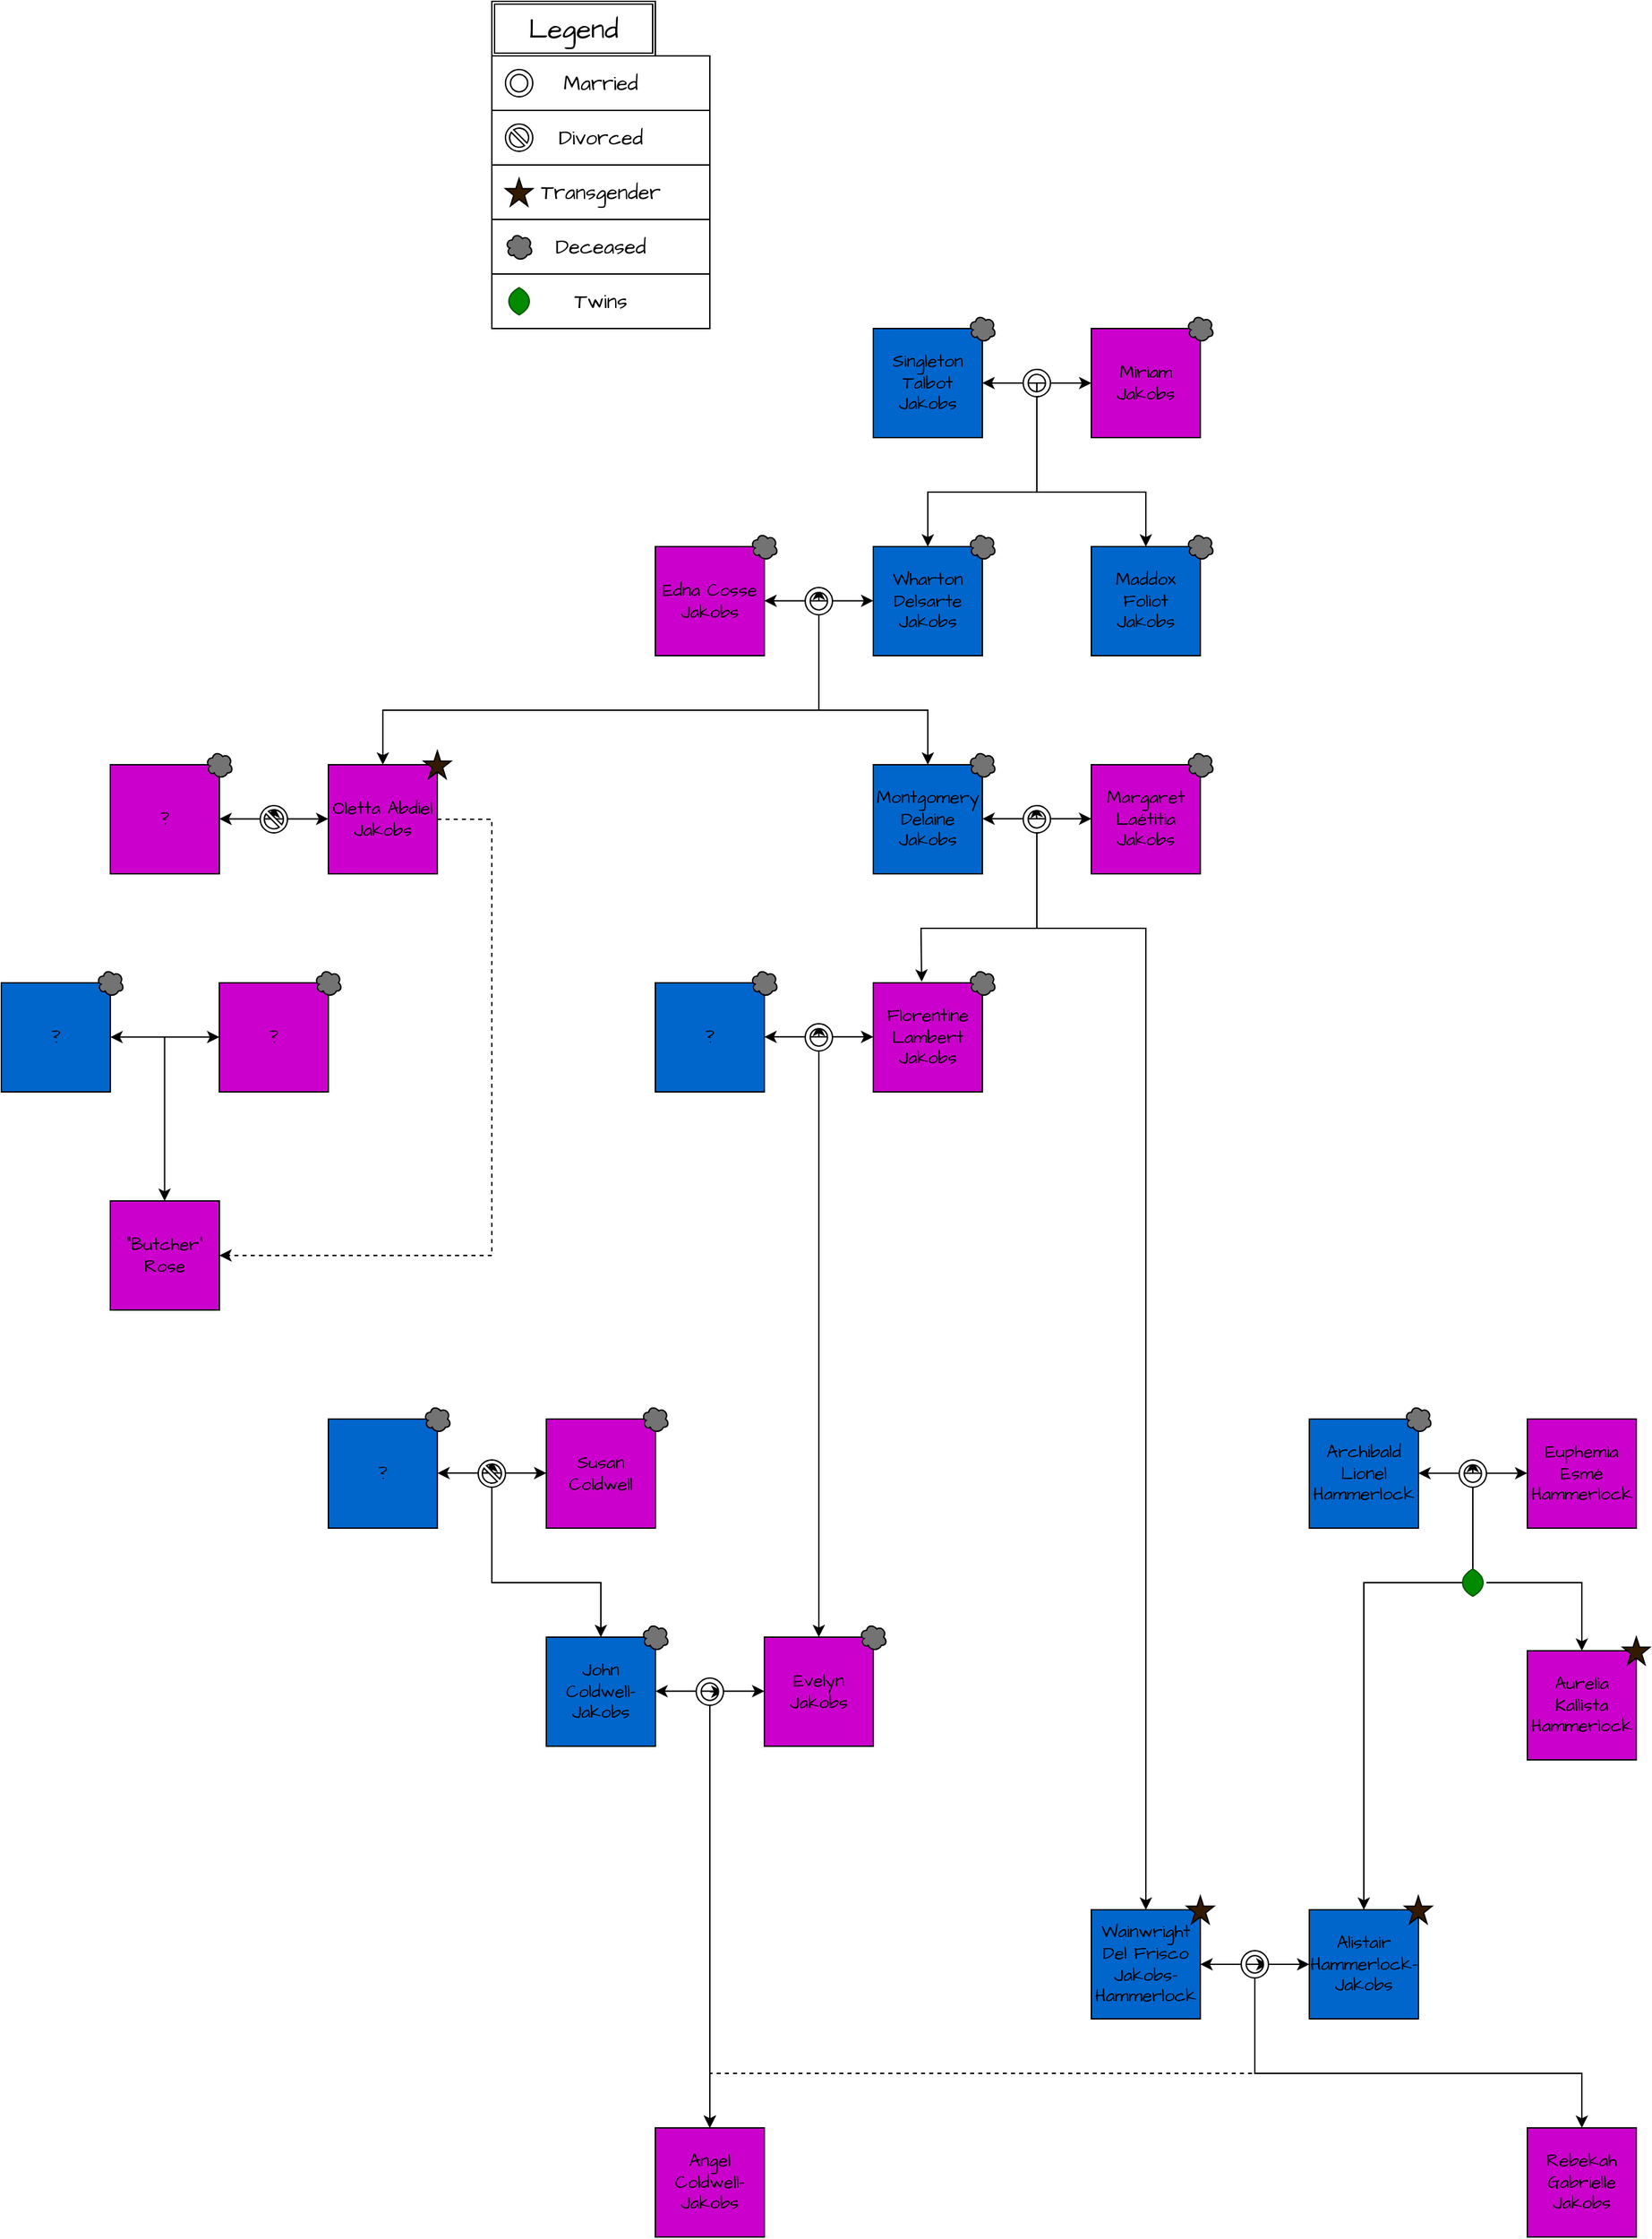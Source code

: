 <mxfile version="22.0.8" type="github">
  <diagram name="Strona-1" id="CQu3V4kOaJphoyatPFUh">
    <mxGraphModel dx="3268" dy="2040" grid="1" gridSize="10" guides="1" tooltips="1" connect="1" arrows="1" fold="1" page="0" pageScale="1" pageWidth="827" pageHeight="1169" math="0" shadow="0">
      <root>
        <mxCell id="0" />
        <mxCell id="1" parent="0" />
        <mxCell id="AnOWPNB4USXSTEZPURbS-11" style="edgeStyle=orthogonalEdgeStyle;rounded=0;hachureGap=4;orthogonalLoop=1;jettySize=auto;html=1;exitX=1;exitY=0.5;exitDx=0;exitDy=0;entryX=0;entryY=0.5;entryDx=0;entryDy=0;fontFamily=Architects Daughter;fontSource=https%3A%2F%2Ffonts.googleapis.com%2Fcss%3Ffamily%3DArchitects%2BDaughter;fontSize=16;startArrow=classic;" edge="1" parent="1" source="AnOWPNB4USXSTEZPURbS-2" target="AnOWPNB4USXSTEZPURbS-3">
          <mxGeometry relative="1" as="geometry" />
        </mxCell>
        <mxCell id="AnOWPNB4USXSTEZPURbS-2" value="&lt;div style=&quot;font-size: 13px;&quot;&gt;Singleton Talbot Jakobs&lt;br style=&quot;font-size: 13px;&quot;&gt;&lt;/div&gt;" style="rounded=0;whiteSpace=wrap;html=1;hachureGap=4;fontFamily=Architects Daughter;fontSize=13;fontSource=https%3A%2F%2Ffonts.googleapis.com%2Fcss%3Ffamily%3DArchitects%2BDaughter;labelBackgroundColor=none;labelBorderColor=none;fillColor=#0066CC;" vertex="1" parent="1">
          <mxGeometry x="360" y="-120" width="80" height="80" as="geometry" />
        </mxCell>
        <mxCell id="AnOWPNB4USXSTEZPURbS-3" value="Miriam Jakobs" style="rounded=0;whiteSpace=wrap;html=1;hachureGap=4;fontFamily=Architects Daughter;fontSize=13;fontSource=https%3A%2F%2Ffonts.googleapis.com%2Fcss%3Ffamily%3DArchitects%2BDaughter;labelBackgroundColor=none;labelBorderColor=none;fillColor=#CC00CC;" vertex="1" parent="1">
          <mxGeometry x="520" y="-120" width="80" height="80" as="geometry" />
        </mxCell>
        <mxCell id="AnOWPNB4USXSTEZPURbS-4" value="Wharton Delsarte Jakobs" style="rounded=0;whiteSpace=wrap;html=1;hachureGap=4;fontFamily=Architects Daughter;fontSize=13;fontSource=https%3A%2F%2Ffonts.googleapis.com%2Fcss%3Ffamily%3DArchitects%2BDaughter;labelBackgroundColor=none;labelBorderColor=none;fillColor=#0066CC;" vertex="1" parent="1">
          <mxGeometry x="360" y="40" width="80" height="80" as="geometry" />
        </mxCell>
        <mxCell id="AnOWPNB4USXSTEZPURbS-13" value="" style="endArrow=classic;html=1;rounded=0;hachureGap=4;fontFamily=Architects Daughter;fontSource=https%3A%2F%2Ffonts.googleapis.com%2Fcss%3Ffamily%3DArchitects%2BDaughter;fontSize=16;entryX=0.5;entryY=0;entryDx=0;entryDy=0;" edge="1" parent="1" target="AnOWPNB4USXSTEZPURbS-4">
          <mxGeometry width="50" height="50" relative="1" as="geometry">
            <mxPoint x="480" y="-80" as="sourcePoint" />
            <mxPoint x="500" y="-30" as="targetPoint" />
            <Array as="points">
              <mxPoint x="480" />
              <mxPoint x="400" />
            </Array>
          </mxGeometry>
        </mxCell>
        <mxCell id="AnOWPNB4USXSTEZPURbS-14" value="Maddox Foliot Jakobs" style="rounded=0;whiteSpace=wrap;html=1;hachureGap=4;fontFamily=Architects Daughter;fontSize=13;fontSource=https%3A%2F%2Ffonts.googleapis.com%2Fcss%3Ffamily%3DArchitects%2BDaughter;labelBackgroundColor=none;labelBorderColor=none;fillColor=#0066CC;" vertex="1" parent="1">
          <mxGeometry x="520" y="40" width="80" height="80" as="geometry" />
        </mxCell>
        <mxCell id="AnOWPNB4USXSTEZPURbS-15" value="" style="endArrow=classic;html=1;rounded=0;hachureGap=4;fontFamily=Architects Daughter;fontSource=https%3A%2F%2Ffonts.googleapis.com%2Fcss%3Ffamily%3DArchitects%2BDaughter;fontSize=16;entryX=0.5;entryY=0;entryDx=0;entryDy=0;" edge="1" parent="1" target="AnOWPNB4USXSTEZPURbS-14">
          <mxGeometry width="50" height="50" relative="1" as="geometry">
            <mxPoint x="480" as="sourcePoint" />
            <mxPoint x="560" y="-20" as="targetPoint" />
            <Array as="points">
              <mxPoint x="560" />
            </Array>
          </mxGeometry>
        </mxCell>
        <mxCell id="AnOWPNB4USXSTEZPURbS-22" value="" style="verticalLabelPosition=bottom;verticalAlign=top;html=1;shape=mxgraph.basic.donut;dx=3.67;hachureGap=4;fontFamily=Architects Daughter;fontSource=https%3A%2F%2Ffonts.googleapis.com%2Fcss%3Ffamily%3DArchitects%2BDaughter;fontSize=20;connectable=1;allowArrows=0;editable=1;movable=1;resizable=0;rotatable=1;deletable=1;locked=0;recursiveResize=0;" vertex="1" parent="1">
          <mxGeometry x="470" y="-90" width="20" height="20" as="geometry" />
        </mxCell>
        <mxCell id="AnOWPNB4USXSTEZPURbS-24" value="&lt;div style=&quot;font-size: 13px;&quot;&gt;Margaret&lt;/div&gt;&lt;div style=&quot;font-size: 13px;&quot;&gt;Laétitia Jakobs&lt;br style=&quot;font-size: 13px;&quot;&gt;&lt;/div&gt;" style="rounded=0;whiteSpace=wrap;html=1;hachureGap=4;fontFamily=Architects Daughter;fontSize=13;fontSource=https%3A%2F%2Ffonts.googleapis.com%2Fcss%3Ffamily%3DArchitects%2BDaughter;labelBackgroundColor=none;labelBorderColor=none;fillColor=#CC00CC;" vertex="1" parent="1">
          <mxGeometry x="520" y="200" width="80" height="80" as="geometry" />
        </mxCell>
        <mxCell id="AnOWPNB4USXSTEZPURbS-25" style="edgeStyle=orthogonalEdgeStyle;rounded=0;hachureGap=4;orthogonalLoop=1;jettySize=auto;html=1;exitX=1;exitY=0.5;exitDx=0;exitDy=0;entryX=0;entryY=0.5;entryDx=0;entryDy=0;fontFamily=Architects Daughter;fontSource=https%3A%2F%2Ffonts.googleapis.com%2Fcss%3Ffamily%3DArchitects%2BDaughter;fontSize=16;startArrow=classic;" edge="1" parent="1">
          <mxGeometry relative="1" as="geometry">
            <mxPoint x="280" y="79.71" as="sourcePoint" />
            <mxPoint x="360" y="79.71" as="targetPoint" />
          </mxGeometry>
        </mxCell>
        <mxCell id="AnOWPNB4USXSTEZPURbS-30" value="" style="endArrow=classic;html=1;rounded=0;hachureGap=4;fontFamily=Architects Daughter;fontSource=https%3A%2F%2Ffonts.googleapis.com%2Fcss%3Ffamily%3DArchitects%2BDaughter;fontSize=16;entryX=0.5;entryY=0;entryDx=0;entryDy=0;" edge="1" parent="1" source="AnOWPNB4USXSTEZPURbS-28" target="AnOWPNB4USXSTEZPURbS-31">
          <mxGeometry width="50" height="50" relative="1" as="geometry">
            <mxPoint x="320" y="80" as="sourcePoint" />
            <mxPoint x="320" y="170" as="targetPoint" />
            <Array as="points">
              <mxPoint x="320" y="160" />
              <mxPoint x="400" y="160" />
            </Array>
          </mxGeometry>
        </mxCell>
        <mxCell id="AnOWPNB4USXSTEZPURbS-31" value="Montgomery Delaine Jakobs" style="rounded=0;whiteSpace=wrap;html=1;hachureGap=4;fontFamily=Architects Daughter;fontSize=13;fontSource=https%3A%2F%2Ffonts.googleapis.com%2Fcss%3Ffamily%3DArchitects%2BDaughter;labelBackgroundColor=none;labelBorderColor=none;fillColor=#0066CC;" vertex="1" parent="1">
          <mxGeometry x="360" y="200" width="80" height="80" as="geometry" />
        </mxCell>
        <mxCell id="AnOWPNB4USXSTEZPURbS-32" value="Oletta Abdiel Jakobs" style="rounded=0;whiteSpace=wrap;html=1;hachureGap=4;fontFamily=Architects Daughter;fontSize=13;fontSource=https%3A%2F%2Ffonts.googleapis.com%2Fcss%3Ffamily%3DArchitects%2BDaughter;labelBackgroundColor=none;labelBorderColor=none;fillColor=#CC00CC;" vertex="1" parent="1">
          <mxGeometry x="-40" y="200" width="80" height="80" as="geometry" />
        </mxCell>
        <mxCell id="AnOWPNB4USXSTEZPURbS-33" value="" style="endArrow=classic;html=1;rounded=0;hachureGap=4;fontFamily=Architects Daughter;fontSource=https%3A%2F%2Ffonts.googleapis.com%2Fcss%3Ffamily%3DArchitects%2BDaughter;fontSize=16;entryX=0.5;entryY=0;entryDx=0;entryDy=0;" edge="1" parent="1" target="AnOWPNB4USXSTEZPURbS-32">
          <mxGeometry width="50" height="50" relative="1" as="geometry">
            <mxPoint x="320" y="160" as="sourcePoint" />
            <mxPoint x="270" y="140" as="targetPoint" />
            <Array as="points">
              <mxPoint y="160" />
            </Array>
          </mxGeometry>
        </mxCell>
        <mxCell id="AnOWPNB4USXSTEZPURbS-34" value="" style="endArrow=classic;html=1;rounded=0;hachureGap=4;fontFamily=Architects Daughter;fontSource=https%3A%2F%2Ffonts.googleapis.com%2Fcss%3Ffamily%3DArchitects%2BDaughter;fontSize=16;entryX=0.5;entryY=0;entryDx=0;entryDy=0;" edge="1" parent="1" target="AnOWPNB4USXSTEZPURbS-28">
          <mxGeometry width="50" height="50" relative="1" as="geometry">
            <mxPoint x="320" y="80" as="sourcePoint" />
            <mxPoint x="400" y="200" as="targetPoint" />
            <Array as="points" />
          </mxGeometry>
        </mxCell>
        <mxCell id="AnOWPNB4USXSTEZPURbS-28" value="" style="verticalLabelPosition=bottom;verticalAlign=top;html=1;shape=mxgraph.basic.donut;dx=3.67;hachureGap=4;fontFamily=Architects Daughter;fontSource=https%3A%2F%2Ffonts.googleapis.com%2Fcss%3Ffamily%3DArchitects%2BDaughter;fontSize=20;connectable=1;allowArrows=0;editable=1;movable=1;resizable=0;rotatable=1;deletable=1;locked=0;recursiveResize=0;" vertex="1" parent="1">
          <mxGeometry x="310" y="70" width="20" height="20" as="geometry" />
        </mxCell>
        <mxCell id="AnOWPNB4USXSTEZPURbS-35" value="?" style="rounded=0;whiteSpace=wrap;html=1;hachureGap=4;fontFamily=Architects Daughter;fontSize=13;fontSource=https%3A%2F%2Ffonts.googleapis.com%2Fcss%3Ffamily%3DArchitects%2BDaughter;labelBackgroundColor=none;labelBorderColor=none;fillColor=#CC00CC;" vertex="1" parent="1">
          <mxGeometry x="-200" y="200" width="80" height="80" as="geometry" />
        </mxCell>
        <mxCell id="AnOWPNB4USXSTEZPURbS-36" style="edgeStyle=orthogonalEdgeStyle;rounded=0;hachureGap=4;orthogonalLoop=1;jettySize=auto;html=1;exitX=1;exitY=0.5;exitDx=0;exitDy=0;entryX=0;entryY=0.5;entryDx=0;entryDy=0;fontFamily=Architects Daughter;fontSource=https%3A%2F%2Ffonts.googleapis.com%2Fcss%3Ffamily%3DArchitects%2BDaughter;fontSize=16;startArrow=classic;" edge="1" parent="1">
          <mxGeometry relative="1" as="geometry">
            <mxPoint x="-120" y="239.71" as="sourcePoint" />
            <mxPoint x="-40" y="239.71" as="targetPoint" />
          </mxGeometry>
        </mxCell>
        <mxCell id="AnOWPNB4USXSTEZPURbS-37" value="?" style="rounded=0;whiteSpace=wrap;html=1;hachureGap=4;fontFamily=Architects Daughter;fontSize=13;fontSource=https%3A%2F%2Ffonts.googleapis.com%2Fcss%3Ffamily%3DArchitects%2BDaughter;labelBackgroundColor=none;labelBorderColor=none;fillColor=#CC00CC;" vertex="1" parent="1">
          <mxGeometry x="-120" y="360" width="80" height="80" as="geometry" />
        </mxCell>
        <mxCell id="AnOWPNB4USXSTEZPURbS-45" value="?" style="rounded=0;whiteSpace=wrap;html=1;hachureGap=4;fontFamily=Architects Daughter;fontSize=13;fontSource=https%3A%2F%2Ffonts.googleapis.com%2Fcss%3Ffamily%3DArchitects%2BDaughter;labelBackgroundColor=none;labelBorderColor=none;fillColor=#0066CC;" vertex="1" parent="1">
          <mxGeometry x="-280" y="360" width="80" height="80" as="geometry" />
        </mxCell>
        <mxCell id="AnOWPNB4USXSTEZPURbS-46" style="edgeStyle=orthogonalEdgeStyle;rounded=0;hachureGap=4;orthogonalLoop=1;jettySize=auto;html=1;exitX=1;exitY=0.5;exitDx=0;exitDy=0;entryX=0;entryY=0.5;entryDx=0;entryDy=0;fontFamily=Architects Daughter;fontSource=https%3A%2F%2Ffonts.googleapis.com%2Fcss%3Ffamily%3DArchitects%2BDaughter;fontSize=16;startArrow=classic;" edge="1" parent="1">
          <mxGeometry relative="1" as="geometry">
            <mxPoint x="-200" y="399.8" as="sourcePoint" />
            <mxPoint x="-120" y="399.8" as="targetPoint" />
          </mxGeometry>
        </mxCell>
        <mxCell id="AnOWPNB4USXSTEZPURbS-47" value="" style="endArrow=classic;html=1;rounded=0;hachureGap=4;fontFamily=Architects Daughter;fontSource=https%3A%2F%2Ffonts.googleapis.com%2Fcss%3Ffamily%3DArchitects%2BDaughter;fontSize=16;entryX=0.5;entryY=0;entryDx=0;entryDy=0;" edge="1" parent="1">
          <mxGeometry width="50" height="50" relative="1" as="geometry">
            <mxPoint x="-160.2" y="400" as="sourcePoint" />
            <mxPoint x="-160.2" y="520" as="targetPoint" />
          </mxGeometry>
        </mxCell>
        <mxCell id="AnOWPNB4USXSTEZPURbS-48" value="&quot;Butcher&quot; Rose" style="rounded=0;whiteSpace=wrap;html=1;hachureGap=4;fontFamily=Architects Daughter;fontSize=13;fontSource=https%3A%2F%2Ffonts.googleapis.com%2Fcss%3Ffamily%3DArchitects%2BDaughter;labelBackgroundColor=none;labelBorderColor=none;fillColor=#CC00CC;" vertex="1" parent="1">
          <mxGeometry x="-200" y="520" width="80" height="80" as="geometry" />
        </mxCell>
        <mxCell id="AnOWPNB4USXSTEZPURbS-50" value="Married" style="html=1;whiteSpace=wrap;container=1;recursiveResize=0;collapsible=0;hachureGap=4;fontFamily=Architects Daughter;fontSource=https%3A%2F%2Ffonts.googleapis.com%2Fcss%3Ffamily%3DArchitects%2BDaughter;fontSize=15;" vertex="1" parent="1">
          <mxGeometry x="80" y="-320" width="160" height="40" as="geometry" />
        </mxCell>
        <mxCell id="AnOWPNB4USXSTEZPURbS-52" value="" style="verticalLabelPosition=bottom;verticalAlign=top;html=1;shape=mxgraph.basic.donut;dx=3.67;hachureGap=4;fontFamily=Architects Daughter;fontSource=https%3A%2F%2Ffonts.googleapis.com%2Fcss%3Ffamily%3DArchitects%2BDaughter;fontSize=20;connectable=1;allowArrows=0;editable=1;movable=1;resizable=0;rotatable=1;deletable=1;locked=0;recursiveResize=0;" vertex="1" parent="AnOWPNB4USXSTEZPURbS-50">
          <mxGeometry x="10" y="10" width="20" height="20" as="geometry" />
        </mxCell>
        <mxCell id="AnOWPNB4USXSTEZPURbS-53" value="Legend" style="shape=ext;double=1;rounded=0;whiteSpace=wrap;html=1;hachureGap=4;fontFamily=Architects Daughter;fontSource=https%3A%2F%2Ffonts.googleapis.com%2Fcss%3Ffamily%3DArchitects%2BDaughter;fontSize=20;" vertex="1" parent="1">
          <mxGeometry x="80" y="-360" width="120" height="40" as="geometry" />
        </mxCell>
        <mxCell id="AnOWPNB4USXSTEZPURbS-54" value="Divorced" style="html=1;whiteSpace=wrap;container=1;recursiveResize=0;collapsible=0;hachureGap=4;fontFamily=Architects Daughter;fontSource=https%3A%2F%2Ffonts.googleapis.com%2Fcss%3Ffamily%3DArchitects%2BDaughter;fontSize=15;" vertex="1" parent="1">
          <mxGeometry x="80" y="-280" width="160" height="40" as="geometry" />
        </mxCell>
        <mxCell id="AnOWPNB4USXSTEZPURbS-56" value="" style="verticalLabelPosition=bottom;verticalAlign=top;html=1;shape=mxgraph.basic.no_symbol;hachureGap=4;fontFamily=Architects Daughter;fontSource=https%3A%2F%2Ffonts.googleapis.com%2Fcss%3Ffamily%3DArchitects%2BDaughter;fontSize=20;" vertex="1" parent="AnOWPNB4USXSTEZPURbS-54">
          <mxGeometry x="10" y="10" width="20" height="20" as="geometry" />
        </mxCell>
        <mxCell id="AnOWPNB4USXSTEZPURbS-57" value="Transgender" style="html=1;whiteSpace=wrap;container=1;recursiveResize=0;collapsible=0;hachureGap=4;fontFamily=Architects Daughter;fontSource=https%3A%2F%2Ffonts.googleapis.com%2Fcss%3Ffamily%3DArchitects%2BDaughter;fontSize=15;" vertex="1" parent="1">
          <mxGeometry x="80" y="-240" width="160" height="40" as="geometry" />
        </mxCell>
        <mxCell id="AnOWPNB4USXSTEZPURbS-63" value="" style="verticalLabelPosition=bottom;verticalAlign=top;html=1;shape=mxgraph.basic.star;hachureGap=4;fontFamily=Architects Daughter;fontSource=https%3A%2F%2Ffonts.googleapis.com%2Fcss%3Ffamily%3DArchitects%2BDaughter;fontSize=20;fillStyle=solid;fillColor=#331A00;" vertex="1" parent="AnOWPNB4USXSTEZPURbS-57">
          <mxGeometry x="10" y="10" width="20" height="20" as="geometry" />
        </mxCell>
        <mxCell id="AnOWPNB4USXSTEZPURbS-66" value="" style="verticalLabelPosition=bottom;verticalAlign=top;html=1;shape=mxgraph.basic.star;hachureGap=4;fontFamily=Architects Daughter;fontSource=https%3A%2F%2Ffonts.googleapis.com%2Fcss%3Ffamily%3DArchitects%2BDaughter;fontSize=20;fillStyle=solid;fillColor=#331A00;" vertex="1" parent="1">
          <mxGeometry x="30" y="190" width="20" height="20" as="geometry" />
        </mxCell>
        <mxCell id="AnOWPNB4USXSTEZPURbS-70" value="" style="endArrow=classic;html=1;rounded=0;hachureGap=4;fontFamily=Architects Daughter;fontSource=https%3A%2F%2Ffonts.googleapis.com%2Fcss%3Ffamily%3DArchitects%2BDaughter;fontSize=16;entryX=0.5;entryY=0;entryDx=0;entryDy=0;" edge="1" parent="1" target="AnOWPNB4USXSTEZPURbS-67">
          <mxGeometry width="50" height="50" relative="1" as="geometry">
            <mxPoint x="-80" y="240" as="sourcePoint" />
            <mxPoint x="-80" y="360" as="targetPoint" />
          </mxGeometry>
        </mxCell>
        <mxCell id="AnOWPNB4USXSTEZPURbS-67" value="" style="verticalLabelPosition=bottom;verticalAlign=top;html=1;shape=mxgraph.basic.no_symbol;hachureGap=4;fontFamily=Architects Daughter;fontSource=https%3A%2F%2Ffonts.googleapis.com%2Fcss%3Ffamily%3DArchitects%2BDaughter;fontSize=20;" vertex="1" parent="1">
          <mxGeometry x="-90" y="230" width="20" height="20" as="geometry" />
        </mxCell>
        <mxCell id="AnOWPNB4USXSTEZPURbS-71" style="edgeStyle=orthogonalEdgeStyle;rounded=0;hachureGap=4;orthogonalLoop=1;jettySize=auto;html=1;exitX=1;exitY=0.5;exitDx=0;exitDy=0;entryX=0;entryY=0.5;entryDx=0;entryDy=0;fontFamily=Architects Daughter;fontSource=https%3A%2F%2Ffonts.googleapis.com%2Fcss%3Ffamily%3DArchitects%2BDaughter;fontSize=16;startArrow=classic;" edge="1" parent="1">
          <mxGeometry relative="1" as="geometry">
            <mxPoint x="440" y="239.66" as="sourcePoint" />
            <mxPoint x="520" y="239.66" as="targetPoint" />
          </mxGeometry>
        </mxCell>
        <mxCell id="AnOWPNB4USXSTEZPURbS-72" value="Edna Cosse Jakobs" style="rounded=0;whiteSpace=wrap;html=1;hachureGap=4;fontFamily=Architects Daughter;fontSize=13;fontSource=https%3A%2F%2Ffonts.googleapis.com%2Fcss%3Ffamily%3DArchitects%2BDaughter;labelBackgroundColor=none;labelBorderColor=none;fillColor=#CC00CC;" vertex="1" parent="1">
          <mxGeometry x="200" y="40" width="80" height="80" as="geometry" />
        </mxCell>
        <mxCell id="AnOWPNB4USXSTEZPURbS-74" value="Florentine Lambert Jakobs" style="rounded=0;whiteSpace=wrap;html=1;hachureGap=4;fontFamily=Architects Daughter;fontSize=13;fontSource=https%3A%2F%2Ffonts.googleapis.com%2Fcss%3Ffamily%3DArchitects%2BDaughter;labelBackgroundColor=none;labelBorderColor=none;fillColor=#CC00CC;" vertex="1" parent="1">
          <mxGeometry x="360" y="360" width="80" height="80" as="geometry" />
        </mxCell>
        <mxCell id="AnOWPNB4USXSTEZPURbS-75" value="?" style="rounded=0;whiteSpace=wrap;html=1;hachureGap=4;fontFamily=Architects Daughter;fontSize=13;fontSource=https%3A%2F%2Ffonts.googleapis.com%2Fcss%3Ffamily%3DArchitects%2BDaughter;labelBackgroundColor=none;labelBorderColor=none;fillColor=#0066CC;" vertex="1" parent="1">
          <mxGeometry x="200" y="360" width="80" height="80" as="geometry" />
        </mxCell>
        <mxCell id="AnOWPNB4USXSTEZPURbS-77" value="Evelyn Jakobs" style="rounded=0;whiteSpace=wrap;html=1;hachureGap=4;fontFamily=Architects Daughter;fontSize=13;fontSource=https%3A%2F%2Ffonts.googleapis.com%2Fcss%3Ffamily%3DArchitects%2BDaughter;labelBackgroundColor=none;labelBorderColor=none;fillColor=#CC00CC;" vertex="1" parent="1">
          <mxGeometry x="280" y="840" width="80" height="80" as="geometry" />
        </mxCell>
        <mxCell id="AnOWPNB4USXSTEZPURbS-78" style="edgeStyle=orthogonalEdgeStyle;rounded=0;hachureGap=4;orthogonalLoop=1;jettySize=auto;html=1;exitX=1;exitY=0.5;exitDx=0;exitDy=0;entryX=0;entryY=0.5;entryDx=0;entryDy=0;fontFamily=Architects Daughter;fontSource=https%3A%2F%2Ffonts.googleapis.com%2Fcss%3Ffamily%3DArchitects%2BDaughter;fontSize=16;startArrow=classic;" edge="1" parent="1">
          <mxGeometry relative="1" as="geometry">
            <mxPoint x="280" y="399.66" as="sourcePoint" />
            <mxPoint x="360" y="399.66" as="targetPoint" />
          </mxGeometry>
        </mxCell>
        <mxCell id="AnOWPNB4USXSTEZPURbS-79" value="" style="endArrow=classic;html=1;rounded=0;hachureGap=4;fontFamily=Architects Daughter;fontSource=https%3A%2F%2Ffonts.googleapis.com%2Fcss%3Ffamily%3DArchitects%2BDaughter;fontSize=16;entryX=0.5;entryY=0;entryDx=0;entryDy=0;" edge="1" parent="1" source="AnOWPNB4USXSTEZPURbS-81" target="AnOWPNB4USXSTEZPURbS-77">
          <mxGeometry width="50" height="50" relative="1" as="geometry">
            <mxPoint x="320" y="400" as="sourcePoint" />
            <mxPoint x="310" y="460" as="targetPoint" />
          </mxGeometry>
        </mxCell>
        <mxCell id="AnOWPNB4USXSTEZPURbS-80" value="?" style="rounded=0;whiteSpace=wrap;html=1;hachureGap=4;fontFamily=Architects Daughter;fontSize=13;fontSource=https%3A%2F%2Ffonts.googleapis.com%2Fcss%3Ffamily%3DArchitects%2BDaughter;labelBackgroundColor=none;labelBorderColor=none;fillColor=#0066CC;" vertex="1" parent="1">
          <mxGeometry x="-40" y="680" width="80" height="80" as="geometry" />
        </mxCell>
        <mxCell id="AnOWPNB4USXSTEZPURbS-83" value="" style="endArrow=classic;html=1;rounded=0;hachureGap=4;fontFamily=Architects Daughter;fontSource=https%3A%2F%2Ffonts.googleapis.com%2Fcss%3Ffamily%3DArchitects%2BDaughter;fontSize=16;entryX=0.5;entryY=0;entryDx=0;entryDy=0;" edge="1" parent="1" target="AnOWPNB4USXSTEZPURbS-81">
          <mxGeometry width="50" height="50" relative="1" as="geometry">
            <mxPoint x="320" y="400" as="sourcePoint" />
            <mxPoint x="320" y="840" as="targetPoint" />
          </mxGeometry>
        </mxCell>
        <mxCell id="AnOWPNB4USXSTEZPURbS-81" value="" style="verticalLabelPosition=bottom;verticalAlign=top;html=1;shape=mxgraph.basic.donut;dx=3.67;hachureGap=4;fontFamily=Architects Daughter;fontSource=https%3A%2F%2Ffonts.googleapis.com%2Fcss%3Ffamily%3DArchitects%2BDaughter;fontSize=20;connectable=1;allowArrows=0;editable=1;movable=1;resizable=0;rotatable=1;deletable=1;locked=0;recursiveResize=0;" vertex="1" parent="1">
          <mxGeometry x="310" y="390" width="20" height="20" as="geometry" />
        </mxCell>
        <mxCell id="AnOWPNB4USXSTEZPURbS-84" value="John Coldwell-Jakobs" style="rounded=0;whiteSpace=wrap;html=1;hachureGap=4;fontFamily=Architects Daughter;fontSize=13;fontSource=https%3A%2F%2Ffonts.googleapis.com%2Fcss%3Ffamily%3DArchitects%2BDaughter;labelBackgroundColor=none;labelBorderColor=none;fillColor=#0066CC;" vertex="1" parent="1">
          <mxGeometry x="120" y="840" width="80" height="80" as="geometry" />
        </mxCell>
        <mxCell id="AnOWPNB4USXSTEZPURbS-85" value="Susan Coldwell" style="rounded=0;whiteSpace=wrap;html=1;hachureGap=4;fontFamily=Architects Daughter;fontSize=13;fontSource=https%3A%2F%2Ffonts.googleapis.com%2Fcss%3Ffamily%3DArchitects%2BDaughter;labelBackgroundColor=none;labelBorderColor=none;fillColor=#CC00CC;" vertex="1" parent="1">
          <mxGeometry x="120" y="680" width="80" height="80" as="geometry" />
        </mxCell>
        <mxCell id="AnOWPNB4USXSTEZPURbS-86" style="edgeStyle=orthogonalEdgeStyle;rounded=0;hachureGap=4;orthogonalLoop=1;jettySize=auto;html=1;exitX=1;exitY=0.5;exitDx=0;exitDy=0;entryX=0;entryY=0.5;entryDx=0;entryDy=0;fontFamily=Architects Daughter;fontSource=https%3A%2F%2Ffonts.googleapis.com%2Fcss%3Ffamily%3DArchitects%2BDaughter;fontSize=16;startArrow=classic;" edge="1" parent="1">
          <mxGeometry relative="1" as="geometry">
            <mxPoint x="40" y="719.66" as="sourcePoint" />
            <mxPoint x="120" y="719.66" as="targetPoint" />
          </mxGeometry>
        </mxCell>
        <mxCell id="AnOWPNB4USXSTEZPURbS-87" value="" style="endArrow=classic;html=1;rounded=0;hachureGap=4;fontFamily=Architects Daughter;fontSource=https%3A%2F%2Ffonts.googleapis.com%2Fcss%3Ffamily%3DArchitects%2BDaughter;fontSize=16;entryX=0.5;entryY=0;entryDx=0;entryDy=0;" edge="1" parent="1" source="AnOWPNB4USXSTEZPURbS-88" target="AnOWPNB4USXSTEZPURbS-84">
          <mxGeometry width="50" height="50" relative="1" as="geometry">
            <mxPoint x="80" y="720" as="sourcePoint" />
            <mxPoint x="60" y="790" as="targetPoint" />
            <Array as="points">
              <mxPoint x="80" y="800" />
              <mxPoint x="160" y="800" />
            </Array>
          </mxGeometry>
        </mxCell>
        <mxCell id="AnOWPNB4USXSTEZPURbS-89" value="" style="endArrow=classic;html=1;rounded=0;hachureGap=4;fontFamily=Architects Daughter;fontSource=https%3A%2F%2Ffonts.googleapis.com%2Fcss%3Ffamily%3DArchitects%2BDaughter;fontSize=16;entryX=0.5;entryY=0;entryDx=0;entryDy=0;" edge="1" parent="1" target="AnOWPNB4USXSTEZPURbS-88">
          <mxGeometry width="50" height="50" relative="1" as="geometry">
            <mxPoint x="80" y="720" as="sourcePoint" />
            <mxPoint x="160" y="840" as="targetPoint" />
            <Array as="points" />
          </mxGeometry>
        </mxCell>
        <mxCell id="AnOWPNB4USXSTEZPURbS-88" value="" style="verticalLabelPosition=bottom;verticalAlign=top;html=1;shape=mxgraph.basic.no_symbol;hachureGap=4;fontFamily=Architects Daughter;fontSource=https%3A%2F%2Ffonts.googleapis.com%2Fcss%3Ffamily%3DArchitects%2BDaughter;fontSize=20;" vertex="1" parent="1">
          <mxGeometry x="70" y="710" width="20" height="20" as="geometry" />
        </mxCell>
        <mxCell id="AnOWPNB4USXSTEZPURbS-90" style="edgeStyle=orthogonalEdgeStyle;rounded=0;hachureGap=4;orthogonalLoop=1;jettySize=auto;html=1;exitX=1;exitY=0.5;exitDx=0;exitDy=0;entryX=0;entryY=0.5;entryDx=0;entryDy=0;fontFamily=Architects Daughter;fontSource=https%3A%2F%2Ffonts.googleapis.com%2Fcss%3Ffamily%3DArchitects%2BDaughter;fontSize=16;startArrow=classic;" edge="1" parent="1">
          <mxGeometry relative="1" as="geometry">
            <mxPoint x="200" y="879.66" as="sourcePoint" />
            <mxPoint x="280" y="879.66" as="targetPoint" />
          </mxGeometry>
        </mxCell>
        <mxCell id="AnOWPNB4USXSTEZPURbS-91" value="Angel Coldwell-Jakobs" style="rounded=0;whiteSpace=wrap;html=1;hachureGap=4;fontFamily=Architects Daughter;fontSize=13;fontSource=https%3A%2F%2Ffonts.googleapis.com%2Fcss%3Ffamily%3DArchitects%2BDaughter;labelBackgroundColor=none;labelBorderColor=none;fillColor=#CC00CC;" vertex="1" parent="1">
          <mxGeometry x="200" y="1200" width="80" height="80" as="geometry" />
        </mxCell>
        <mxCell id="AnOWPNB4USXSTEZPURbS-92" value="" style="endArrow=classic;html=1;rounded=0;hachureGap=4;fontFamily=Architects Daughter;fontSource=https%3A%2F%2Ffonts.googleapis.com%2Fcss%3Ffamily%3DArchitects%2BDaughter;fontSize=16;" edge="1" parent="1" source="AnOWPNB4USXSTEZPURbS-93" target="AnOWPNB4USXSTEZPURbS-91">
          <mxGeometry width="50" height="50" relative="1" as="geometry">
            <mxPoint x="240" y="880" as="sourcePoint" />
            <mxPoint x="300" y="1000" as="targetPoint" />
          </mxGeometry>
        </mxCell>
        <mxCell id="AnOWPNB4USXSTEZPURbS-94" value="" style="endArrow=classic;html=1;rounded=0;hachureGap=4;fontFamily=Architects Daughter;fontSource=https%3A%2F%2Ffonts.googleapis.com%2Fcss%3Ffamily%3DArchitects%2BDaughter;fontSize=16;" edge="1" parent="1" target="AnOWPNB4USXSTEZPURbS-93">
          <mxGeometry width="50" height="50" relative="1" as="geometry">
            <mxPoint x="240" y="880" as="sourcePoint" />
            <mxPoint x="240" y="1200" as="targetPoint" />
          </mxGeometry>
        </mxCell>
        <mxCell id="AnOWPNB4USXSTEZPURbS-93" value="" style="verticalLabelPosition=bottom;verticalAlign=top;html=1;shape=mxgraph.basic.donut;dx=3.67;hachureGap=4;fontFamily=Architects Daughter;fontSource=https%3A%2F%2Ffonts.googleapis.com%2Fcss%3Ffamily%3DArchitects%2BDaughter;fontSize=20;connectable=1;allowArrows=0;editable=1;movable=1;resizable=0;rotatable=1;deletable=1;locked=0;recursiveResize=0;" vertex="1" parent="1">
          <mxGeometry x="230" y="870" width="20" height="20" as="geometry" />
        </mxCell>
        <mxCell id="AnOWPNB4USXSTEZPURbS-95" value="" style="endArrow=classic;html=1;rounded=0;hachureGap=4;fontFamily=Architects Daughter;fontSource=https%3A%2F%2Ffonts.googleapis.com%2Fcss%3Ffamily%3DArchitects%2BDaughter;fontSize=16;entryX=0.443;entryY=-0.01;entryDx=0;entryDy=0;entryPerimeter=0;" edge="1" parent="1" source="AnOWPNB4USXSTEZPURbS-123" target="AnOWPNB4USXSTEZPURbS-74">
          <mxGeometry width="50" height="50" relative="1" as="geometry">
            <mxPoint x="480" y="240" as="sourcePoint" />
            <mxPoint x="440" y="300" as="targetPoint" />
            <Array as="points">
              <mxPoint x="480" y="320" />
              <mxPoint x="395" y="320" />
            </Array>
          </mxGeometry>
        </mxCell>
        <mxCell id="AnOWPNB4USXSTEZPURbS-96" value="Deceased" style="html=1;whiteSpace=wrap;container=1;recursiveResize=0;collapsible=0;hachureGap=4;fontFamily=Architects Daughter;fontSource=https%3A%2F%2Ffonts.googleapis.com%2Fcss%3Ffamily%3DArchitects%2BDaughter;fontSize=15;" vertex="1" parent="1">
          <mxGeometry x="80" y="-200" width="160" height="40" as="geometry" />
        </mxCell>
        <mxCell id="AnOWPNB4USXSTEZPURbS-150" value="" style="ellipse;shape=cloud;whiteSpace=wrap;html=1;hachureGap=4;fontFamily=Architects Daughter;fontSource=https%3A%2F%2Ffonts.googleapis.com%2Fcss%3Ffamily%3DArchitects%2BDaughter;fontSize=20;fillColor=#737373;" vertex="1" parent="AnOWPNB4USXSTEZPURbS-96">
          <mxGeometry x="10" y="10" width="20" height="20" as="geometry" />
        </mxCell>
        <mxCell id="AnOWPNB4USXSTEZPURbS-105" value="" style="ellipse;shape=cloud;whiteSpace=wrap;html=1;hachureGap=4;fontFamily=Architects Daughter;fontSource=https%3A%2F%2Ffonts.googleapis.com%2Fcss%3Ffamily%3DArchitects%2BDaughter;fontSize=20;fillColor=#737373;" vertex="1" parent="1">
          <mxGeometry x="-130" y="190" width="20" height="20" as="geometry" />
        </mxCell>
        <mxCell id="AnOWPNB4USXSTEZPURbS-106" value="" style="ellipse;shape=cloud;whiteSpace=wrap;html=1;hachureGap=4;fontFamily=Architects Daughter;fontSource=https%3A%2F%2Ffonts.googleapis.com%2Fcss%3Ffamily%3DArchitects%2BDaughter;fontSize=20;fillColor=#737373;" vertex="1" parent="1">
          <mxGeometry x="-210" y="350" width="20" height="20" as="geometry" />
        </mxCell>
        <mxCell id="AnOWPNB4USXSTEZPURbS-107" value="" style="ellipse;shape=cloud;whiteSpace=wrap;html=1;hachureGap=4;fontFamily=Architects Daughter;fontSource=https%3A%2F%2Ffonts.googleapis.com%2Fcss%3Ffamily%3DArchitects%2BDaughter;fontSize=20;fillColor=#737373;" vertex="1" parent="1">
          <mxGeometry x="-50" y="350" width="20" height="20" as="geometry" />
        </mxCell>
        <mxCell id="AnOWPNB4USXSTEZPURbS-108" value="" style="ellipse;shape=cloud;whiteSpace=wrap;html=1;hachureGap=4;fontFamily=Architects Daughter;fontSource=https%3A%2F%2Ffonts.googleapis.com%2Fcss%3Ffamily%3DArchitects%2BDaughter;fontSize=20;fillColor=#737373;" vertex="1" parent="1">
          <mxGeometry x="270" y="350" width="20" height="20" as="geometry" />
        </mxCell>
        <mxCell id="AnOWPNB4USXSTEZPURbS-110" value="" style="ellipse;shape=cloud;whiteSpace=wrap;html=1;hachureGap=4;fontFamily=Architects Daughter;fontSource=https%3A%2F%2Ffonts.googleapis.com%2Fcss%3Ffamily%3DArchitects%2BDaughter;fontSize=20;fillColor=#737373;" vertex="1" parent="1">
          <mxGeometry x="430" y="350" width="20" height="20" as="geometry" />
        </mxCell>
        <mxCell id="AnOWPNB4USXSTEZPURbS-111" value="" style="ellipse;shape=cloud;whiteSpace=wrap;html=1;hachureGap=4;fontFamily=Architects Daughter;fontSource=https%3A%2F%2Ffonts.googleapis.com%2Fcss%3Ffamily%3DArchitects%2BDaughter;fontSize=20;fillColor=#737373;" vertex="1" parent="1">
          <mxGeometry x="430" y="190" width="20" height="20" as="geometry" />
        </mxCell>
        <mxCell id="AnOWPNB4USXSTEZPURbS-112" value="" style="ellipse;shape=cloud;whiteSpace=wrap;html=1;hachureGap=4;fontFamily=Architects Daughter;fontSource=https%3A%2F%2Ffonts.googleapis.com%2Fcss%3Ffamily%3DArchitects%2BDaughter;fontSize=20;fillColor=#737373;" vertex="1" parent="1">
          <mxGeometry x="590" y="190" width="20" height="20" as="geometry" />
        </mxCell>
        <mxCell id="AnOWPNB4USXSTEZPURbS-113" value="" style="ellipse;shape=cloud;whiteSpace=wrap;html=1;hachureGap=4;fontFamily=Architects Daughter;fontSource=https%3A%2F%2Ffonts.googleapis.com%2Fcss%3Ffamily%3DArchitects%2BDaughter;fontSize=20;fillColor=#737373;" vertex="1" parent="1">
          <mxGeometry x="270" y="30" width="20" height="20" as="geometry" />
        </mxCell>
        <mxCell id="AnOWPNB4USXSTEZPURbS-114" value="" style="ellipse;shape=cloud;whiteSpace=wrap;html=1;hachureGap=4;fontFamily=Architects Daughter;fontSource=https%3A%2F%2Ffonts.googleapis.com%2Fcss%3Ffamily%3DArchitects%2BDaughter;fontSize=20;fillColor=#737373;" vertex="1" parent="1">
          <mxGeometry x="430" y="30" width="20" height="20" as="geometry" />
        </mxCell>
        <mxCell id="AnOWPNB4USXSTEZPURbS-115" value="" style="ellipse;shape=cloud;whiteSpace=wrap;html=1;hachureGap=4;fontFamily=Architects Daughter;fontSource=https%3A%2F%2Ffonts.googleapis.com%2Fcss%3Ffamily%3DArchitects%2BDaughter;fontSize=20;fillColor=#737373;" vertex="1" parent="1">
          <mxGeometry x="590" y="30" width="20" height="20" as="geometry" />
        </mxCell>
        <mxCell id="AnOWPNB4USXSTEZPURbS-116" value="" style="ellipse;shape=cloud;whiteSpace=wrap;html=1;hachureGap=4;fontFamily=Architects Daughter;fontSource=https%3A%2F%2Ffonts.googleapis.com%2Fcss%3Ffamily%3DArchitects%2BDaughter;fontSize=20;fillColor=#737373;" vertex="1" parent="1">
          <mxGeometry x="430" y="-130" width="20" height="20" as="geometry" />
        </mxCell>
        <mxCell id="AnOWPNB4USXSTEZPURbS-117" value="" style="ellipse;shape=cloud;whiteSpace=wrap;html=1;hachureGap=4;fontFamily=Architects Daughter;fontSource=https%3A%2F%2Ffonts.googleapis.com%2Fcss%3Ffamily%3DArchitects%2BDaughter;fontSize=20;fillColor=#737373;" vertex="1" parent="1">
          <mxGeometry x="590" y="-130" width="20" height="20" as="geometry" />
        </mxCell>
        <mxCell id="AnOWPNB4USXSTEZPURbS-118" value="" style="ellipse;shape=cloud;whiteSpace=wrap;html=1;hachureGap=4;fontFamily=Architects Daughter;fontSource=https%3A%2F%2Ffonts.googleapis.com%2Fcss%3Ffamily%3DArchitects%2BDaughter;fontSize=20;fillColor=#737373;" vertex="1" parent="1">
          <mxGeometry x="30" y="670" width="20" height="20" as="geometry" />
        </mxCell>
        <mxCell id="AnOWPNB4USXSTEZPURbS-119" value="" style="ellipse;shape=cloud;whiteSpace=wrap;html=1;hachureGap=4;fontFamily=Architects Daughter;fontSource=https%3A%2F%2Ffonts.googleapis.com%2Fcss%3Ffamily%3DArchitects%2BDaughter;fontSize=20;fillColor=#737373;" vertex="1" parent="1">
          <mxGeometry x="190" y="670" width="20" height="20" as="geometry" />
        </mxCell>
        <mxCell id="AnOWPNB4USXSTEZPURbS-120" value="" style="ellipse;shape=cloud;whiteSpace=wrap;html=1;hachureGap=4;fontFamily=Architects Daughter;fontSource=https%3A%2F%2Ffonts.googleapis.com%2Fcss%3Ffamily%3DArchitects%2BDaughter;fontSize=20;fillColor=#737373;" vertex="1" parent="1">
          <mxGeometry x="190" y="830" width="20" height="20" as="geometry" />
        </mxCell>
        <mxCell id="AnOWPNB4USXSTEZPURbS-121" value="" style="ellipse;shape=cloud;whiteSpace=wrap;html=1;hachureGap=4;fontFamily=Architects Daughter;fontSource=https%3A%2F%2Ffonts.googleapis.com%2Fcss%3Ffamily%3DArchitects%2BDaughter;fontSize=20;fillColor=#737373;" vertex="1" parent="1">
          <mxGeometry x="350" y="830" width="20" height="20" as="geometry" />
        </mxCell>
        <mxCell id="AnOWPNB4USXSTEZPURbS-122" value="" style="endArrow=classic;html=1;rounded=0;hachureGap=4;fontFamily=Architects Daughter;fontSource=https%3A%2F%2Ffonts.googleapis.com%2Fcss%3Ffamily%3DArchitects%2BDaughter;fontSize=16;entryX=0.443;entryY=-0.01;entryDx=0;entryDy=0;entryPerimeter=0;" edge="1" parent="1" target="AnOWPNB4USXSTEZPURbS-123">
          <mxGeometry width="50" height="50" relative="1" as="geometry">
            <mxPoint x="480" y="240" as="sourcePoint" />
            <mxPoint x="395" y="359" as="targetPoint" />
            <Array as="points" />
          </mxGeometry>
        </mxCell>
        <mxCell id="AnOWPNB4USXSTEZPURbS-123" value="" style="verticalLabelPosition=bottom;verticalAlign=top;html=1;shape=mxgraph.basic.donut;dx=3.67;hachureGap=4;fontFamily=Architects Daughter;fontSource=https%3A%2F%2Ffonts.googleapis.com%2Fcss%3Ffamily%3DArchitects%2BDaughter;fontSize=20;connectable=1;allowArrows=0;editable=1;movable=1;resizable=0;rotatable=1;deletable=1;locked=0;recursiveResize=0;" vertex="1" parent="1">
          <mxGeometry x="470" y="230" width="20" height="20" as="geometry" />
        </mxCell>
        <mxCell id="AnOWPNB4USXSTEZPURbS-124" value="Wainwright Del Frisco Jakobs-Hammerlock" style="rounded=0;whiteSpace=wrap;html=1;hachureGap=4;fontFamily=Architects Daughter;fontSize=13;fontSource=https%3A%2F%2Ffonts.googleapis.com%2Fcss%3Ffamily%3DArchitects%2BDaughter;labelBackgroundColor=none;labelBorderColor=none;fillColor=#0066CC;" vertex="1" parent="1">
          <mxGeometry x="520" y="1040" width="80" height="80" as="geometry" />
        </mxCell>
        <mxCell id="AnOWPNB4USXSTEZPURbS-126" value="" style="endArrow=classic;html=1;rounded=0;hachureGap=4;fontFamily=Architects Daughter;fontSource=https%3A%2F%2Ffonts.googleapis.com%2Fcss%3Ffamily%3DArchitects%2BDaughter;fontSize=16;entryX=0.5;entryY=0;entryDx=0;entryDy=0;" edge="1" parent="1" target="AnOWPNB4USXSTEZPURbS-124">
          <mxGeometry width="50" height="50" relative="1" as="geometry">
            <mxPoint x="480" y="320" as="sourcePoint" />
            <mxPoint x="610" y="450" as="targetPoint" />
            <Array as="points">
              <mxPoint x="560" y="320" />
            </Array>
          </mxGeometry>
        </mxCell>
        <mxCell id="AnOWPNB4USXSTEZPURbS-127" value="" style="verticalLabelPosition=bottom;verticalAlign=top;html=1;shape=mxgraph.basic.star;hachureGap=4;fontFamily=Architects Daughter;fontSource=https%3A%2F%2Ffonts.googleapis.com%2Fcss%3Ffamily%3DArchitects%2BDaughter;fontSize=20;fillStyle=solid;fillColor=#331A00;" vertex="1" parent="1">
          <mxGeometry x="590" y="1030" width="20" height="20" as="geometry" />
        </mxCell>
        <mxCell id="AnOWPNB4USXSTEZPURbS-128" style="edgeStyle=orthogonalEdgeStyle;rounded=0;hachureGap=4;orthogonalLoop=1;jettySize=auto;html=1;exitX=1;exitY=0.5;exitDx=0;exitDy=0;entryX=0;entryY=0.5;entryDx=0;entryDy=0;fontFamily=Architects Daughter;fontSource=https%3A%2F%2Ffonts.googleapis.com%2Fcss%3Ffamily%3DArchitects%2BDaughter;fontSize=16;startArrow=classic;" edge="1" parent="1">
          <mxGeometry relative="1" as="geometry">
            <mxPoint x="600" y="1080" as="sourcePoint" />
            <mxPoint x="680" y="1080" as="targetPoint" />
          </mxGeometry>
        </mxCell>
        <mxCell id="AnOWPNB4USXSTEZPURbS-129" value="Alistair Hammerlock-Jakobs" style="rounded=0;whiteSpace=wrap;html=1;hachureGap=4;fontFamily=Architects Daughter;fontSize=13;fontSource=https%3A%2F%2Ffonts.googleapis.com%2Fcss%3Ffamily%3DArchitects%2BDaughter;labelBackgroundColor=none;labelBorderColor=none;fillColor=#0066CC;" vertex="1" parent="1">
          <mxGeometry x="680" y="1040" width="80" height="80" as="geometry" />
        </mxCell>
        <mxCell id="AnOWPNB4USXSTEZPURbS-130" value="" style="verticalLabelPosition=bottom;verticalAlign=top;html=1;shape=mxgraph.basic.star;hachureGap=4;fontFamily=Architects Daughter;fontSource=https%3A%2F%2Ffonts.googleapis.com%2Fcss%3Ffamily%3DArchitects%2BDaughter;fontSize=20;fillStyle=solid;fillColor=#331A00;" vertex="1" parent="1">
          <mxGeometry x="750" y="1030" width="20" height="20" as="geometry" />
        </mxCell>
        <mxCell id="AnOWPNB4USXSTEZPURbS-133" value="Aurelia Kallista Hammerlock" style="rounded=0;whiteSpace=wrap;html=1;hachureGap=4;fontFamily=Architects Daughter;fontSize=13;fontSource=https%3A%2F%2Ffonts.googleapis.com%2Fcss%3Ffamily%3DArchitects%2BDaughter;labelBackgroundColor=none;labelBorderColor=none;fillColor=#CC00CC;" vertex="1" parent="1">
          <mxGeometry x="840" y="850" width="80" height="80" as="geometry" />
        </mxCell>
        <mxCell id="AnOWPNB4USXSTEZPURbS-134" value="" style="verticalLabelPosition=bottom;verticalAlign=top;html=1;shape=mxgraph.basic.star;hachureGap=4;fontFamily=Architects Daughter;fontSource=https%3A%2F%2Ffonts.googleapis.com%2Fcss%3Ffamily%3DArchitects%2BDaughter;fontSize=20;fillStyle=solid;fillColor=#331A00;" vertex="1" parent="1">
          <mxGeometry x="910" y="840" width="20" height="20" as="geometry" />
        </mxCell>
        <mxCell id="AnOWPNB4USXSTEZPURbS-137" value="" style="endArrow=classic;html=1;rounded=0;hachureGap=4;fontFamily=Architects Daughter;fontSource=https%3A%2F%2Ffonts.googleapis.com%2Fcss%3Ffamily%3DArchitects%2BDaughter;fontSize=16;dashed=1;" edge="1" parent="1" source="AnOWPNB4USXSTEZPURbS-139">
          <mxGeometry width="50" height="50" relative="1" as="geometry">
            <mxPoint x="640" y="1080" as="sourcePoint" />
            <mxPoint x="240" y="1200" as="targetPoint" />
            <Array as="points">
              <mxPoint x="640" y="1160" />
              <mxPoint x="240" y="1160" />
            </Array>
          </mxGeometry>
        </mxCell>
        <mxCell id="AnOWPNB4USXSTEZPURbS-138" value="" style="endArrow=classic;html=1;rounded=0;hachureGap=4;fontFamily=Architects Daughter;fontSource=https%3A%2F%2Ffonts.googleapis.com%2Fcss%3Ffamily%3DArchitects%2BDaughter;fontSize=16;dashed=1;" edge="1" parent="1" target="AnOWPNB4USXSTEZPURbS-139">
          <mxGeometry width="50" height="50" relative="1" as="geometry">
            <mxPoint x="640" y="1080" as="sourcePoint" />
            <mxPoint x="240" y="1200" as="targetPoint" />
            <Array as="points" />
          </mxGeometry>
        </mxCell>
        <mxCell id="AnOWPNB4USXSTEZPURbS-139" value="" style="verticalLabelPosition=bottom;verticalAlign=top;html=1;shape=mxgraph.basic.donut;dx=3.67;hachureGap=4;fontFamily=Architects Daughter;fontSource=https%3A%2F%2Ffonts.googleapis.com%2Fcss%3Ffamily%3DArchitects%2BDaughter;fontSize=20;connectable=1;allowArrows=0;editable=1;movable=1;resizable=0;rotatable=1;deletable=1;locked=0;recursiveResize=0;" vertex="1" parent="1">
          <mxGeometry x="630" y="1070" width="20" height="20" as="geometry" />
        </mxCell>
        <mxCell id="AnOWPNB4USXSTEZPURbS-140" value="Archibald Lionel Hammerlock" style="rounded=0;whiteSpace=wrap;html=1;hachureGap=4;fontFamily=Architects Daughter;fontSize=13;fontSource=https%3A%2F%2Ffonts.googleapis.com%2Fcss%3Ffamily%3DArchitects%2BDaughter;labelBackgroundColor=none;labelBorderColor=none;fillColor=#0066CC;" vertex="1" parent="1">
          <mxGeometry x="680" y="680" width="80" height="80" as="geometry" />
        </mxCell>
        <mxCell id="AnOWPNB4USXSTEZPURbS-141" value="Euphemia Esmé Hammerlock" style="rounded=0;whiteSpace=wrap;html=1;hachureGap=4;fontFamily=Architects Daughter;fontSize=13;fontSource=https%3A%2F%2Ffonts.googleapis.com%2Fcss%3Ffamily%3DArchitects%2BDaughter;labelBackgroundColor=none;labelBorderColor=none;fillColor=#CC00CC;" vertex="1" parent="1">
          <mxGeometry x="840" y="680" width="80" height="80" as="geometry" />
        </mxCell>
        <mxCell id="AnOWPNB4USXSTEZPURbS-142" style="edgeStyle=orthogonalEdgeStyle;rounded=0;hachureGap=4;orthogonalLoop=1;jettySize=auto;html=1;exitX=1;exitY=0.5;exitDx=0;exitDy=0;entryX=0;entryY=0.5;entryDx=0;entryDy=0;fontFamily=Architects Daughter;fontSource=https%3A%2F%2Ffonts.googleapis.com%2Fcss%3Ffamily%3DArchitects%2BDaughter;fontSize=16;startArrow=classic;" edge="1" parent="1">
          <mxGeometry relative="1" as="geometry">
            <mxPoint x="760" y="719.73" as="sourcePoint" />
            <mxPoint x="840" y="719.73" as="targetPoint" />
          </mxGeometry>
        </mxCell>
        <mxCell id="AnOWPNB4USXSTEZPURbS-145" value="" style="ellipse;shape=cloud;whiteSpace=wrap;html=1;hachureGap=4;fontFamily=Architects Daughter;fontSource=https%3A%2F%2Ffonts.googleapis.com%2Fcss%3Ffamily%3DArchitects%2BDaughter;fontSize=20;fillColor=#737373;" vertex="1" parent="1">
          <mxGeometry x="750" y="670" width="20" height="20" as="geometry" />
        </mxCell>
        <mxCell id="AnOWPNB4USXSTEZPURbS-146" value="" style="endArrow=classic;html=1;rounded=0;hachureGap=4;fontFamily=Architects Daughter;fontSource=https%3A%2F%2Ffonts.googleapis.com%2Fcss%3Ffamily%3DArchitects%2BDaughter;fontSize=16;entryX=0.5;entryY=0;entryDx=0;entryDy=0;" edge="1" parent="1" source="AnOWPNB4USXSTEZPURbS-148" target="AnOWPNB4USXSTEZPURbS-129">
          <mxGeometry width="50" height="50" relative="1" as="geometry">
            <mxPoint x="800" y="920" as="sourcePoint" />
            <mxPoint x="820" y="940" as="targetPoint" />
            <Array as="points">
              <mxPoint x="800" y="800" />
              <mxPoint x="720" y="800" />
            </Array>
          </mxGeometry>
        </mxCell>
        <mxCell id="AnOWPNB4USXSTEZPURbS-147" value="" style="endArrow=classic;html=1;rounded=0;hachureGap=4;fontFamily=Architects Daughter;fontSource=https%3A%2F%2Ffonts.googleapis.com%2Fcss%3Ffamily%3DArchitects%2BDaughter;fontSize=16;entryX=0.5;entryY=0;entryDx=0;entryDy=0;" edge="1" parent="1" target="AnOWPNB4USXSTEZPURbS-148">
          <mxGeometry width="50" height="50" relative="1" as="geometry">
            <mxPoint x="800" y="720" as="sourcePoint" />
            <mxPoint x="720" y="840" as="targetPoint" />
            <Array as="points" />
          </mxGeometry>
        </mxCell>
        <mxCell id="AnOWPNB4USXSTEZPURbS-148" value="" style="verticalLabelPosition=bottom;verticalAlign=top;html=1;shape=mxgraph.basic.donut;dx=3.67;hachureGap=4;fontFamily=Architects Daughter;fontSource=https%3A%2F%2Ffonts.googleapis.com%2Fcss%3Ffamily%3DArchitects%2BDaughter;fontSize=20;connectable=1;allowArrows=0;editable=1;movable=1;resizable=0;rotatable=1;deletable=1;locked=0;recursiveResize=0;" vertex="1" parent="1">
          <mxGeometry x="790" y="710" width="20" height="20" as="geometry" />
        </mxCell>
        <mxCell id="AnOWPNB4USXSTEZPURbS-151" value="" style="endArrow=classic;html=1;rounded=0;entryX=0.5;entryY=0;entryDx=0;entryDy=0;" edge="1" parent="1" source="AnOWPNB4USXSTEZPURbS-155" target="AnOWPNB4USXSTEZPURbS-133">
          <mxGeometry width="50" height="50" relative="1" as="geometry">
            <mxPoint x="800" y="800" as="sourcePoint" />
            <mxPoint x="900" y="790" as="targetPoint" />
            <Array as="points">
              <mxPoint x="880" y="800" />
            </Array>
          </mxGeometry>
        </mxCell>
        <mxCell id="AnOWPNB4USXSTEZPURbS-152" value="Twins" style="html=1;whiteSpace=wrap;container=1;recursiveResize=0;collapsible=0;hachureGap=4;fontFamily=Architects Daughter;fontSource=https%3A%2F%2Ffonts.googleapis.com%2Fcss%3Ffamily%3DArchitects%2BDaughter;fontSize=15;" vertex="1" parent="1">
          <mxGeometry x="80" y="-160" width="160" height="40" as="geometry" />
        </mxCell>
        <mxCell id="AnOWPNB4USXSTEZPURbS-154" value="" style="whiteSpace=wrap;html=1;shape=mxgraph.basic.pointed_oval;fillColor=#008a00;fontColor=#ffffff;strokeColor=#005700;" vertex="1" parent="AnOWPNB4USXSTEZPURbS-152">
          <mxGeometry x="10" y="10" width="20" height="20" as="geometry" />
        </mxCell>
        <mxCell id="AnOWPNB4USXSTEZPURbS-156" value="" style="endArrow=classic;html=1;rounded=0;entryX=0.5;entryY=0;entryDx=0;entryDy=0;" edge="1" parent="1" target="AnOWPNB4USXSTEZPURbS-155">
          <mxGeometry width="50" height="50" relative="1" as="geometry">
            <mxPoint x="800" y="800" as="sourcePoint" />
            <mxPoint x="880" y="850" as="targetPoint" />
            <Array as="points" />
          </mxGeometry>
        </mxCell>
        <mxCell id="AnOWPNB4USXSTEZPURbS-155" value="" style="whiteSpace=wrap;html=1;shape=mxgraph.basic.pointed_oval;fillColor=#008a00;fontColor=#ffffff;strokeColor=#005700;" vertex="1" parent="1">
          <mxGeometry x="790" y="790" width="20" height="20" as="geometry" />
        </mxCell>
        <mxCell id="AnOWPNB4USXSTEZPURbS-157" value="Rebekah Gabrielle Jakobs" style="rounded=0;whiteSpace=wrap;html=1;hachureGap=4;fontFamily=Architects Daughter;fontSize=13;fontSource=https%3A%2F%2Ffonts.googleapis.com%2Fcss%3Ffamily%3DArchitects%2BDaughter;labelBackgroundColor=none;labelBorderColor=none;fillColor=#CC00CC;" vertex="1" parent="1">
          <mxGeometry x="840" y="1200" width="80" height="80" as="geometry" />
        </mxCell>
        <mxCell id="AnOWPNB4USXSTEZPURbS-158" value="" style="endArrow=classic;html=1;rounded=0;exitX=0.5;exitY=1.017;exitDx=0;exitDy=0;exitPerimeter=0;entryX=0.5;entryY=0;entryDx=0;entryDy=0;" edge="1" parent="1" source="AnOWPNB4USXSTEZPURbS-139" target="AnOWPNB4USXSTEZPURbS-157">
          <mxGeometry width="50" height="50" relative="1" as="geometry">
            <mxPoint x="540" y="1240" as="sourcePoint" />
            <mxPoint x="590" y="1190" as="targetPoint" />
            <Array as="points">
              <mxPoint x="640" y="1160" />
              <mxPoint x="880" y="1160" />
            </Array>
          </mxGeometry>
        </mxCell>
        <mxCell id="AnOWPNB4USXSTEZPURbS-159" value="" style="endArrow=classic;html=1;rounded=0;hachureGap=4;fontFamily=Architects Daughter;fontSource=https%3A%2F%2Ffonts.googleapis.com%2Fcss%3Ffamily%3DArchitects%2BDaughter;fontSize=16;dashed=1;exitX=1;exitY=0.5;exitDx=0;exitDy=0;entryX=1;entryY=0.5;entryDx=0;entryDy=0;" edge="1" parent="1" source="AnOWPNB4USXSTEZPURbS-32" target="AnOWPNB4USXSTEZPURbS-48">
          <mxGeometry width="50" height="50" relative="1" as="geometry">
            <mxPoint x="240" y="240" as="sourcePoint" />
            <mxPoint x="-160" y="350" as="targetPoint" />
            <Array as="points">
              <mxPoint x="80" y="240" />
              <mxPoint x="80" y="560" />
            </Array>
          </mxGeometry>
        </mxCell>
      </root>
    </mxGraphModel>
  </diagram>
</mxfile>
